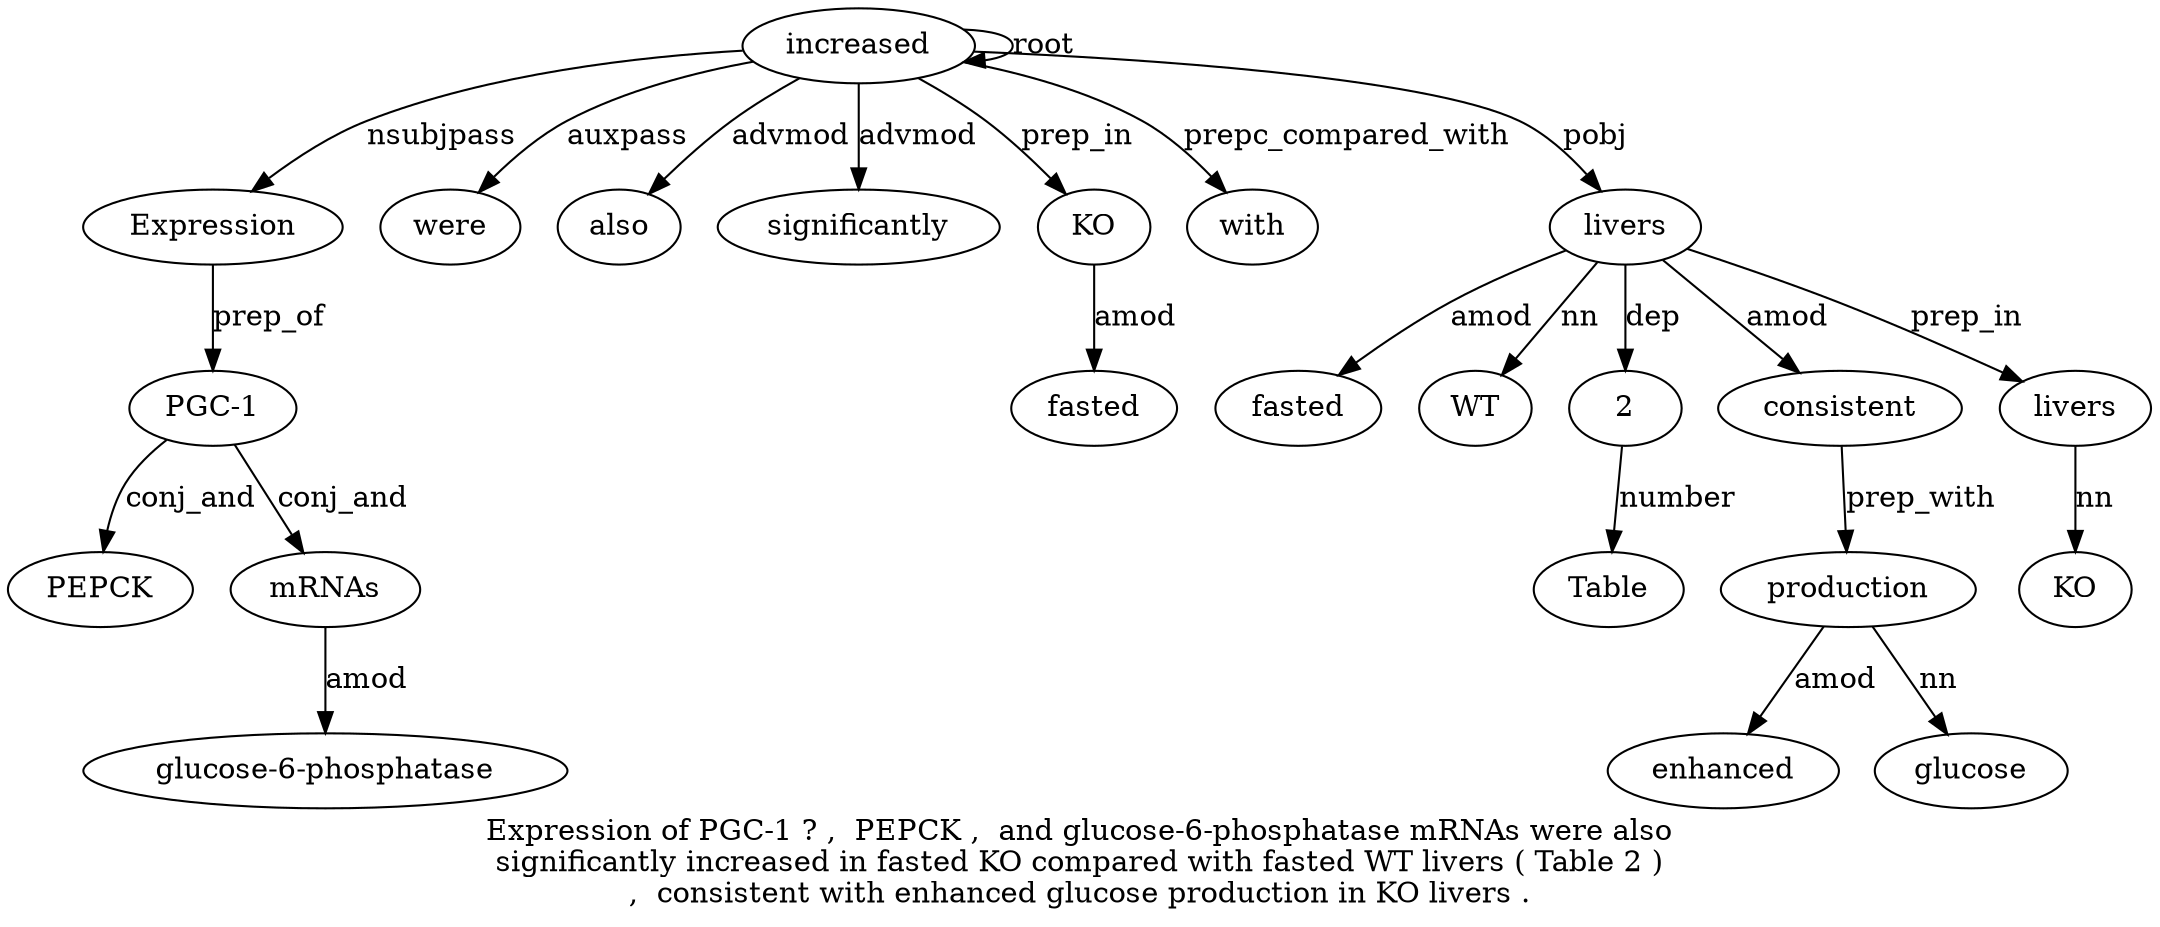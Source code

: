digraph "Expression of PGC-1 ? ,  PEPCK ,  and glucose-6-phosphatase mRNAs were also significantly increased in fasted KO compared with fasted WT livers ( Table 2 ) ,  consistent with enhanced glucose production in KO livers ." {
label="Expression of PGC-1 ? ,  PEPCK ,  and glucose-6-phosphatase mRNAs were also
significantly increased in fasted KO compared with fasted WT livers ( Table 2 )
,  consistent with enhanced glucose production in KO livers .";
increased14 [style=filled, fillcolor=white, label=increased];
Expression1 [style=filled, fillcolor=white, label=Expression];
increased14 -> Expression1  [label=nsubjpass];
"PGC-13" [style=filled, fillcolor=white, label="PGC-1"];
Expression1 -> "PGC-13"  [label=prep_of];
PEPCK6 [style=filled, fillcolor=white, label=PEPCK];
"PGC-13" -> PEPCK6  [label=conj_and];
mRNAs10 [style=filled, fillcolor=white, label=mRNAs];
"glucose-6-phosphatase9" [style=filled, fillcolor=white, label="glucose-6-phosphatase"];
mRNAs10 -> "glucose-6-phosphatase9"  [label=amod];
"PGC-13" -> mRNAs10  [label=conj_and];
were11 [style=filled, fillcolor=white, label=were];
increased14 -> were11  [label=auxpass];
also12 [style=filled, fillcolor=white, label=also];
increased14 -> also12  [label=advmod];
significantly13 [style=filled, fillcolor=white, label=significantly];
increased14 -> significantly13  [label=advmod];
increased14 -> increased14  [label=root];
KO17 [style=filled, fillcolor=white, label=KO];
fasted16 [style=filled, fillcolor=white, label=fasted];
KO17 -> fasted16  [label=amod];
increased14 -> KO17  [label=prep_in];
with19 [style=filled, fillcolor=white, label=with];
increased14 -> with19  [label=prepc_compared_with];
livers22 [style=filled, fillcolor=white, label=livers];
fasted20 [style=filled, fillcolor=white, label=fasted];
livers22 -> fasted20  [label=amod];
WT21 [style=filled, fillcolor=white, label=WT];
livers22 -> WT21  [label=nn];
increased14 -> livers22  [label=pobj];
225 [style=filled, fillcolor=white, label=2];
Table24 [style=filled, fillcolor=white, label=Table];
225 -> Table24  [label=number];
livers22 -> 225  [label=dep];
consistent28 [style=filled, fillcolor=white, label=consistent];
livers22 -> consistent28  [label=amod];
production32 [style=filled, fillcolor=white, label=production];
enhanced30 [style=filled, fillcolor=white, label=enhanced];
production32 -> enhanced30  [label=amod];
glucose31 [style=filled, fillcolor=white, label=glucose];
production32 -> glucose31  [label=nn];
consistent28 -> production32  [label=prep_with];
livers35 [style=filled, fillcolor=white, label=livers];
KO34 [style=filled, fillcolor=white, label=KO];
livers35 -> KO34  [label=nn];
livers22 -> livers35  [label=prep_in];
}
